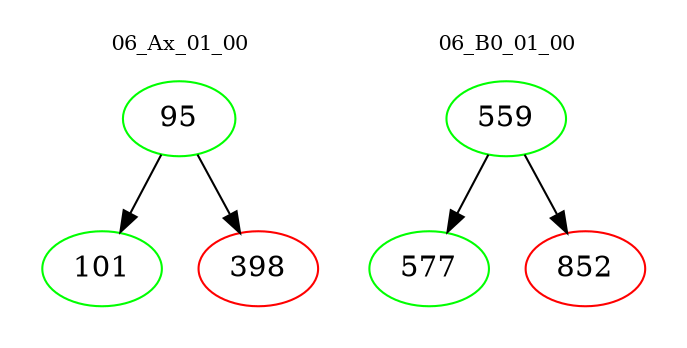 digraph{
subgraph cluster_0 {
color = white
label = "06_Ax_01_00";
fontsize=10;
T0_95 [label="95", color="green"]
T0_95 -> T0_101 [color="black"]
T0_101 [label="101", color="green"]
T0_95 -> T0_398 [color="black"]
T0_398 [label="398", color="red"]
}
subgraph cluster_1 {
color = white
label = "06_B0_01_00";
fontsize=10;
T1_559 [label="559", color="green"]
T1_559 -> T1_577 [color="black"]
T1_577 [label="577", color="green"]
T1_559 -> T1_852 [color="black"]
T1_852 [label="852", color="red"]
}
}
